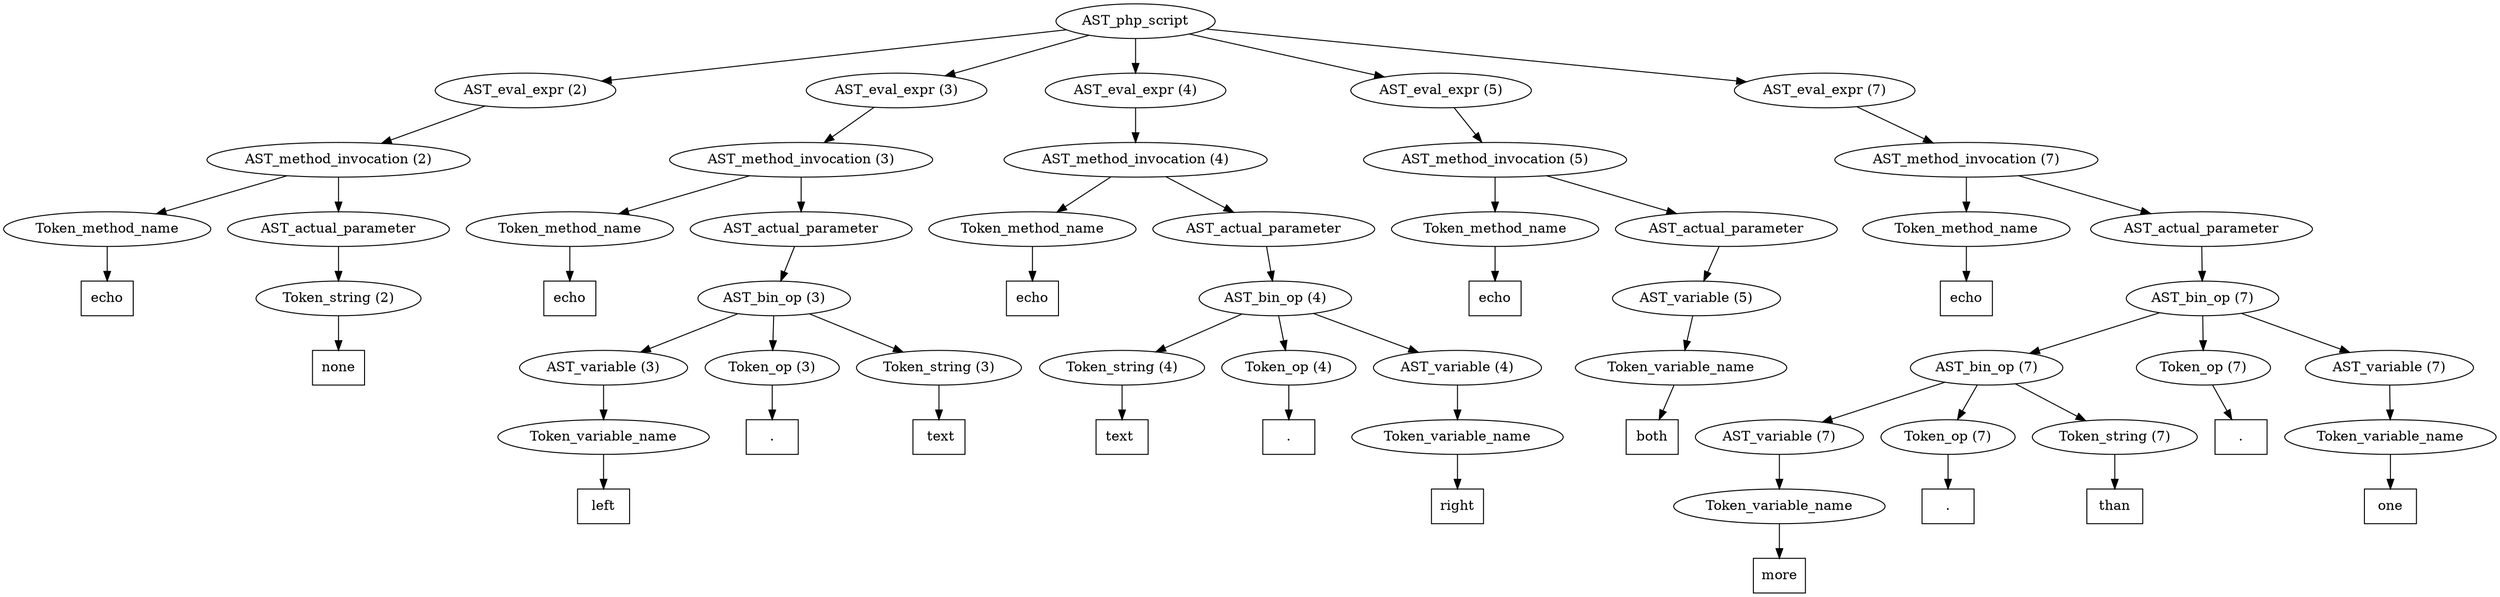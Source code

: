 /*
 * AST in dot format generated by phc -- the PHP compiler
 */

digraph AST {
node_0 [label="AST_php_script"];
node_1 [label="AST_eval_expr (2)"];
node_2 [label="AST_method_invocation (2)"];
node_3 [label="Token_method_name"];
node_4 [label="echo", shape=box]
node_3 -> node_4;
node_5 [label="AST_actual_parameter"];
node_6 [label="Token_string (2)"];
node_7 [label="none", shape=box]
node_6 -> node_7;
node_5 -> node_6;
node_2 -> node_5;
node_2 -> node_3;
node_1 -> node_2;
node_8 [label="AST_eval_expr (3)"];
node_9 [label="AST_method_invocation (3)"];
node_10 [label="Token_method_name"];
node_11 [label="echo", shape=box]
node_10 -> node_11;
node_12 [label="AST_actual_parameter"];
node_13 [label="AST_bin_op (3)"];
node_14 [label="AST_variable (3)"];
node_15 [label="Token_variable_name"];
node_16 [label="left", shape=box]
node_15 -> node_16;
node_14 -> node_15;
node_17 [label="Token_op (3)"];
node_18 [label=".", shape=box]
node_17 -> node_18;
node_19 [label="Token_string (3)"];
node_20 [label=" text", shape=box]
node_19 -> node_20;
node_13 -> node_19;
node_13 -> node_17;
node_13 -> node_14;
node_12 -> node_13;
node_9 -> node_12;
node_9 -> node_10;
node_8 -> node_9;
node_21 [label="AST_eval_expr (4)"];
node_22 [label="AST_method_invocation (4)"];
node_23 [label="Token_method_name"];
node_24 [label="echo", shape=box]
node_23 -> node_24;
node_25 [label="AST_actual_parameter"];
node_26 [label="AST_bin_op (4)"];
node_27 [label="Token_string (4)"];
node_28 [label="text ", shape=box]
node_27 -> node_28;
node_29 [label="Token_op (4)"];
node_30 [label=".", shape=box]
node_29 -> node_30;
node_31 [label="AST_variable (4)"];
node_32 [label="Token_variable_name"];
node_33 [label="right", shape=box]
node_32 -> node_33;
node_31 -> node_32;
node_26 -> node_31;
node_26 -> node_29;
node_26 -> node_27;
node_25 -> node_26;
node_22 -> node_25;
node_22 -> node_23;
node_21 -> node_22;
node_34 [label="AST_eval_expr (5)"];
node_35 [label="AST_method_invocation (5)"];
node_36 [label="Token_method_name"];
node_37 [label="echo", shape=box]
node_36 -> node_37;
node_38 [label="AST_actual_parameter"];
node_39 [label="AST_variable (5)"];
node_40 [label="Token_variable_name"];
node_41 [label="both", shape=box]
node_40 -> node_41;
node_39 -> node_40;
node_38 -> node_39;
node_35 -> node_38;
node_35 -> node_36;
node_34 -> node_35;
node_42 [label="AST_eval_expr (7)"];
node_43 [label="AST_method_invocation (7)"];
node_44 [label="Token_method_name"];
node_45 [label="echo", shape=box]
node_44 -> node_45;
node_46 [label="AST_actual_parameter"];
node_47 [label="AST_bin_op (7)"];
node_48 [label="AST_bin_op (7)"];
node_49 [label="AST_variable (7)"];
node_50 [label="Token_variable_name"];
node_51 [label="more", shape=box]
node_50 -> node_51;
node_49 -> node_50;
node_52 [label="Token_op (7)"];
node_53 [label=".", shape=box]
node_52 -> node_53;
node_54 [label="Token_string (7)"];
node_55 [label=" than ", shape=box]
node_54 -> node_55;
node_48 -> node_54;
node_48 -> node_52;
node_48 -> node_49;
node_56 [label="Token_op (7)"];
node_57 [label=".", shape=box]
node_56 -> node_57;
node_58 [label="AST_variable (7)"];
node_59 [label="Token_variable_name"];
node_60 [label="one", shape=box]
node_59 -> node_60;
node_58 -> node_59;
node_47 -> node_58;
node_47 -> node_56;
node_47 -> node_48;
node_46 -> node_47;
node_43 -> node_46;
node_43 -> node_44;
node_42 -> node_43;
node_0 -> node_42;
node_0 -> node_34;
node_0 -> node_21;
node_0 -> node_8;
node_0 -> node_1;
}
